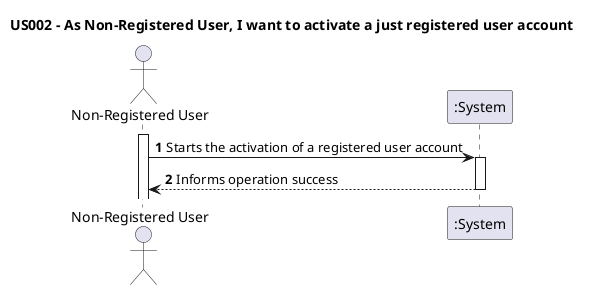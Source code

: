 @startuml
'https://plantuml.com/sequence-diagram

title US002 - As Non-Registered User, I want to activate a just registered user account

autoactivate on
autonumber

actor "Non-Registered User" as User
participant ":System" as System

activate User

User -> System: Starts the activation of a registered user account
User <-- System: Informs operation success
@enduml